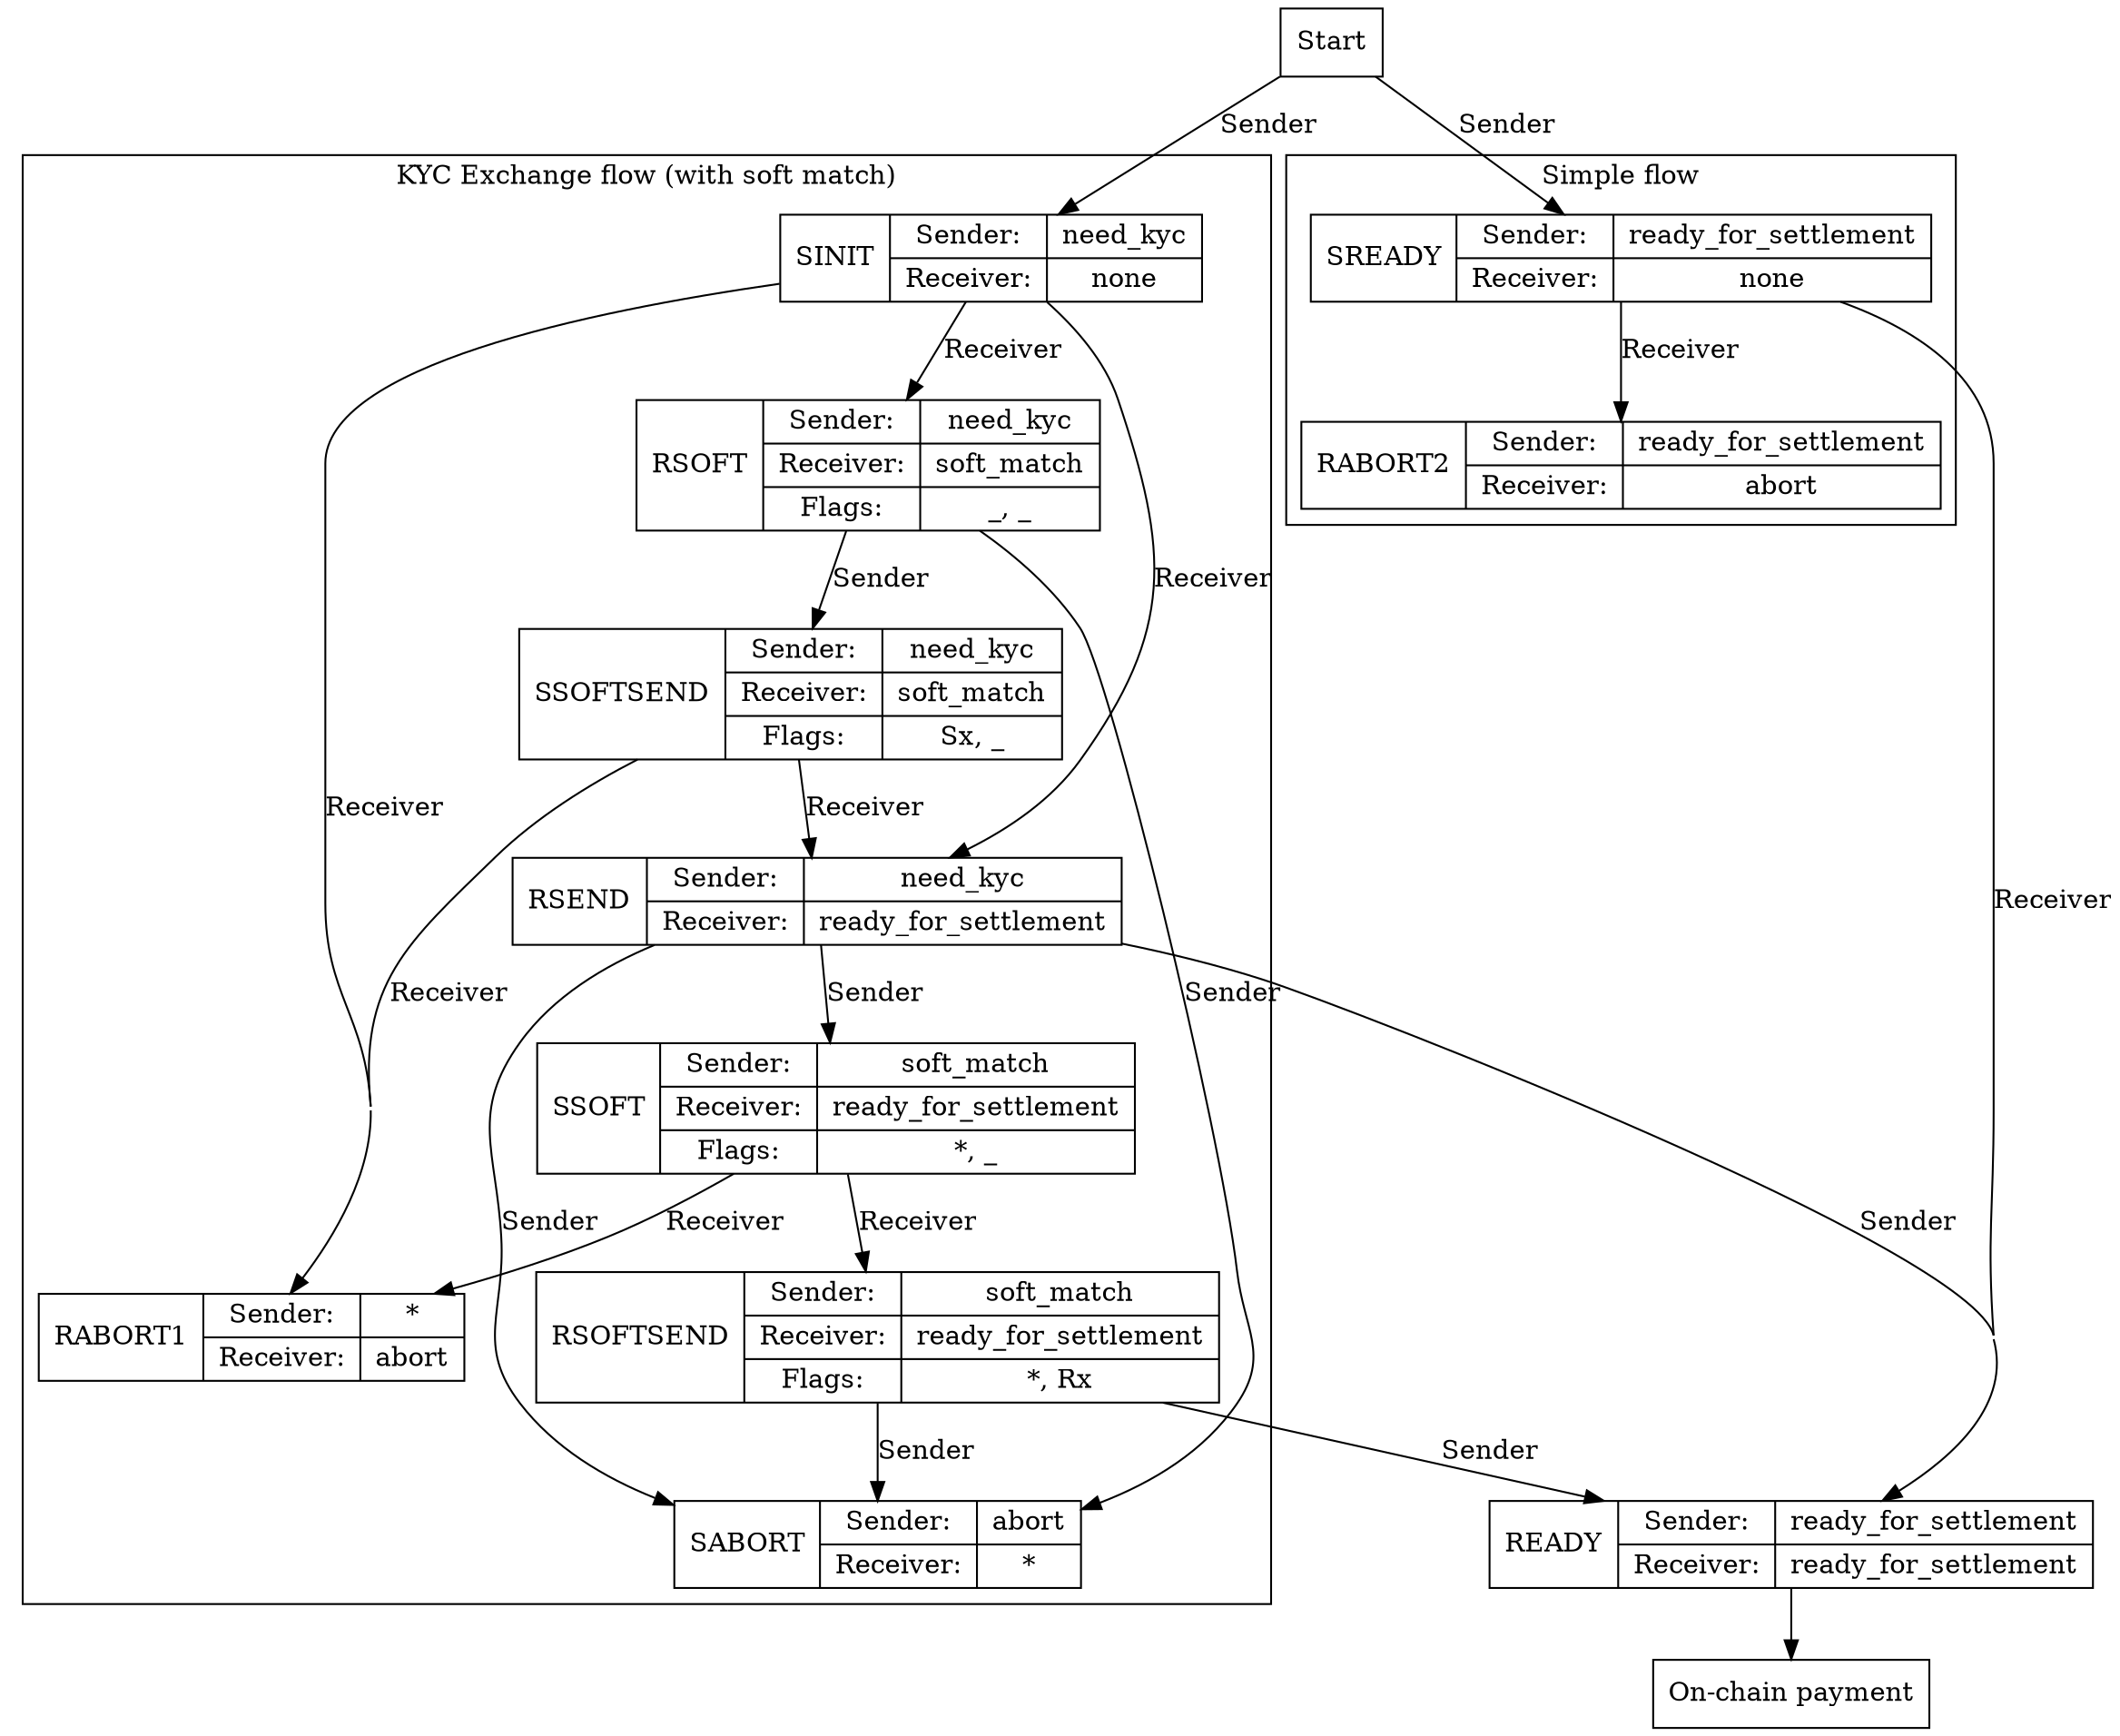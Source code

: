 
digraph G {
  concentrate=True;
  rankdir=TB;
  node [shape=record];

# Happy path protocol
  0 [label="Start"];
  0->1 [label="Sender"]
  0->10 [label="Sender"];


  subgraph cluster_0 {
  label = "KYC Exchange flow (with soft match)"
  1 [label="SINIT\n|{Sender:|Receiver:}|{{need_kyc}|{none}}"];
  1 -> 2 [ label="Receiver" ];
  1 -> 9002 [ label="Receiver" ];
  2 [label="RSEND\n|{Sender:|Receiver:}|{{need_kyc}|{ready_for_settlement}}"];

  1 -> 4 [label="Receiver"];
  4 [label = "RSOFT\n|{Sender:|Receiver:|Flags:}|{{need_kyc}|{soft_match}|{_, _}}"];

  4 -> 5 [label = "Sender"];
  4 -> 9001 [label = "Sender"];
  5 [label = "SSOFTSEND\n|{Sender:|Receiver:|Flags:}|{{need_kyc}|{soft_match}|{Sx, _}}"];

  5 -> 2 [label = "Receiver"];
  5-> 9002 [label="Receiver"];

  9001 [label="SABORT\n|{Sender:|Receiver:}|{{abort}|{*}}"];
  9002 [label="RABORT1\n|{Sender:|Receiver:}|{{*}|{abort}}"];
  2->9001 [label="Sender"]


  2 -> 6 [label = "Sender"];
  6 [label = "SSOFT\n|{Sender:|Receiver:|Flags:}|{{soft_match}|{ready_for_settlement}|{*, _}}"];

  6 -> 7 [label = "Receiver"];
  6 -> 9002 [label = "Receiver"];
  7 [label = "RSOFTSEND\n|{Sender:|Receiver:|Flags:}|{{soft_match}|{ready_for_settlement}|{*, Rx}}"];
  7 -> 9001 [label = "Sender"];

  }

  3->999;
  999 [label = "On-chain payment"]

  subgraph cluster_1 {
  label = "Simple flow"
  10 [label="SREADY\n|{Sender:|Receiver:}|{{ready_for_settlement}|{none}}"];
  10 -> 9003 [label="Receiver"];
  9003 [label="RABORT2\n|{Sender:|Receiver:}|{{ready_for_settlement}|{abort}}"];
  }

  7 -> 3 [label = "Sender"];
  10 -> 3 [label="Receiver"];

  3 [label="READY\n|{Sender:|Receiver:}|{{ready_for_settlement}|{ready_for_settlement}}",fillcolor=red];
  2->3 [label="Sender"];

}

